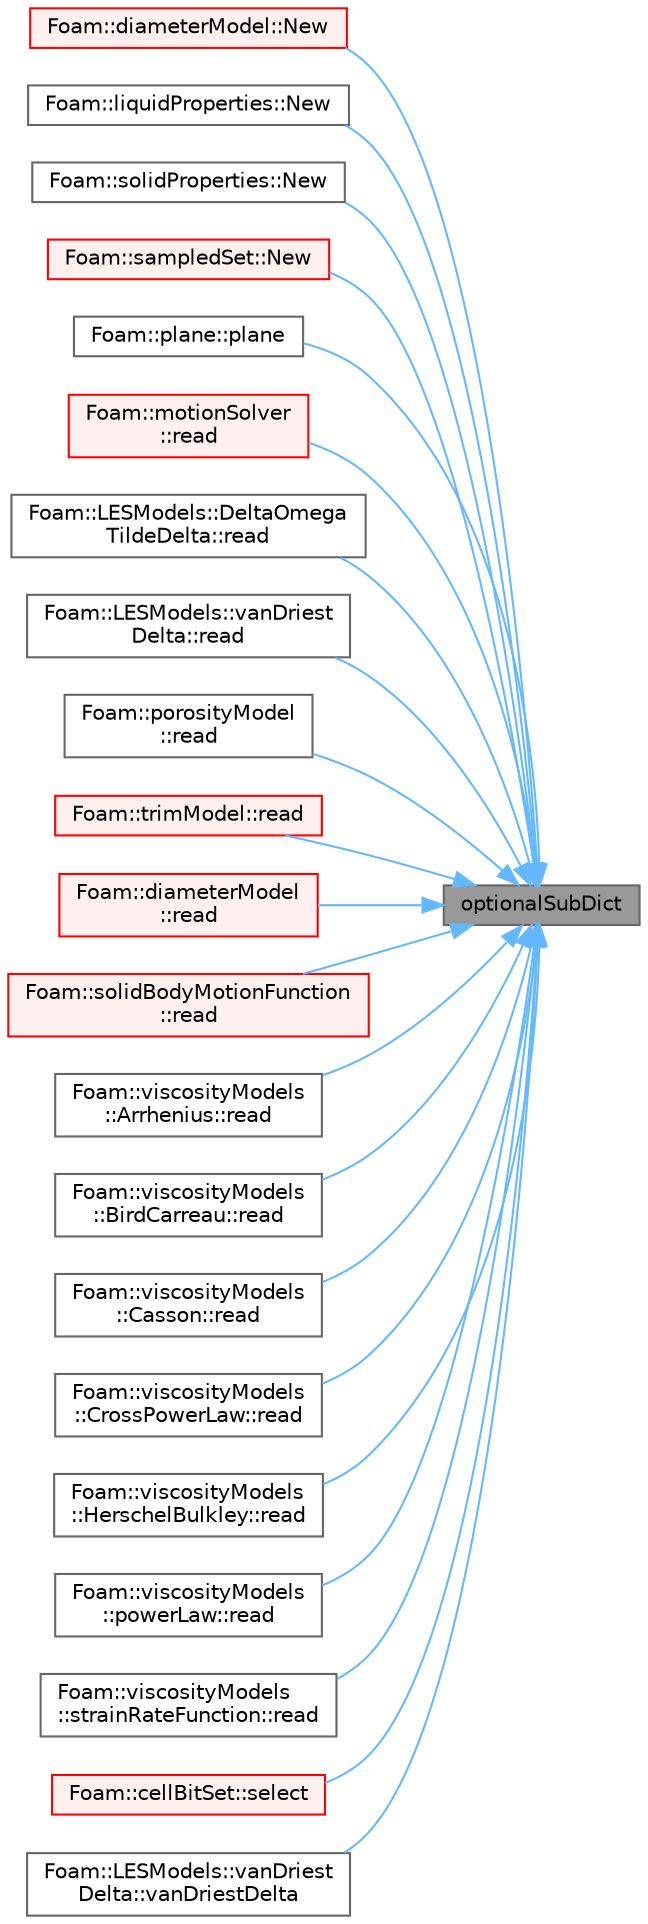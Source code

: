 digraph "optionalSubDict"
{
 // LATEX_PDF_SIZE
  bgcolor="transparent";
  edge [fontname=Helvetica,fontsize=10,labelfontname=Helvetica,labelfontsize=10];
  node [fontname=Helvetica,fontsize=10,shape=box,height=0.2,width=0.4];
  rankdir="RL";
  Node1 [id="Node000001",label="optionalSubDict",height=0.2,width=0.4,color="gray40", fillcolor="grey60", style="filled", fontcolor="black",tooltip=" "];
  Node1 -> Node2 [id="edge1_Node000001_Node000002",dir="back",color="steelblue1",style="solid",tooltip=" "];
  Node2 [id="Node000002",label="Foam::diameterModel::New",height=0.2,width=0.4,color="red", fillcolor="#FFF0F0", style="filled",URL="$classFoam_1_1diameterModel.html#a4045fa2b5a1ab0211eb688e60fae8071",tooltip=" "];
  Node1 -> Node5 [id="edge2_Node000001_Node000005",dir="back",color="steelblue1",style="solid",tooltip=" "];
  Node5 [id="Node000005",label="Foam::liquidProperties::New",height=0.2,width=0.4,color="grey40", fillcolor="white", style="filled",URL="$classFoam_1_1liquidProperties.html#adb99f56946c927dc4bdb651275340f61",tooltip=" "];
  Node1 -> Node6 [id="edge3_Node000001_Node000006",dir="back",color="steelblue1",style="solid",tooltip=" "];
  Node6 [id="Node000006",label="Foam::solidProperties::New",height=0.2,width=0.4,color="grey40", fillcolor="white", style="filled",URL="$classFoam_1_1solidProperties.html#a6c6b504a35b769611294632fb557401f",tooltip=" "];
  Node1 -> Node7 [id="edge4_Node000001_Node000007",dir="back",color="steelblue1",style="solid",tooltip=" "];
  Node7 [id="Node000007",label="Foam::sampledSet::New",height=0.2,width=0.4,color="red", fillcolor="#FFF0F0", style="filled",URL="$classFoam_1_1sampledSet.html#ada07e0122f74ef1e89c399515744d472",tooltip=" "];
  Node1 -> Node13 [id="edge5_Node000001_Node000013",dir="back",color="steelblue1",style="solid",tooltip=" "];
  Node13 [id="Node000013",label="Foam::plane::plane",height=0.2,width=0.4,color="grey40", fillcolor="white", style="filled",URL="$classFoam_1_1plane.html#ab7d64cf437f41e4a967a7717d6cf5a86",tooltip=" "];
  Node1 -> Node14 [id="edge6_Node000001_Node000014",dir="back",color="steelblue1",style="solid",tooltip=" "];
  Node14 [id="Node000014",label="Foam::motionSolver\l::read",height=0.2,width=0.4,color="red", fillcolor="#FFF0F0", style="filled",URL="$classFoam_1_1motionSolver.html#af816873151ddb0126e98bb2f914d8ed5",tooltip=" "];
  Node1 -> Node18 [id="edge7_Node000001_Node000018",dir="back",color="steelblue1",style="solid",tooltip=" "];
  Node18 [id="Node000018",label="Foam::LESModels::DeltaOmega\lTildeDelta::read",height=0.2,width=0.4,color="grey40", fillcolor="white", style="filled",URL="$classFoam_1_1LESModels_1_1DeltaOmegaTildeDelta.html#aa9b8764750bd9ff67ca32b6551dc7847",tooltip=" "];
  Node1 -> Node19 [id="edge8_Node000001_Node000019",dir="back",color="steelblue1",style="solid",tooltip=" "];
  Node19 [id="Node000019",label="Foam::LESModels::vanDriest\lDelta::read",height=0.2,width=0.4,color="grey40", fillcolor="white", style="filled",URL="$classFoam_1_1LESModels_1_1vanDriestDelta.html#aa9b8764750bd9ff67ca32b6551dc7847",tooltip=" "];
  Node1 -> Node20 [id="edge9_Node000001_Node000020",dir="back",color="steelblue1",style="solid",tooltip=" "];
  Node20 [id="Node000020",label="Foam::porosityModel\l::read",height=0.2,width=0.4,color="grey40", fillcolor="white", style="filled",URL="$classFoam_1_1porosityModel.html#a6ce0c64db98eb6144d363dbfc86104eb",tooltip=" "];
  Node1 -> Node21 [id="edge10_Node000001_Node000021",dir="back",color="steelblue1",style="solid",tooltip=" "];
  Node21 [id="Node000021",label="Foam::trimModel::read",height=0.2,width=0.4,color="red", fillcolor="#FFF0F0", style="filled",URL="$classFoam_1_1trimModel.html#a428788b96f9f592ba1fa5b37c25ac749",tooltip=" "];
  Node1 -> Node27 [id="edge11_Node000001_Node000027",dir="back",color="steelblue1",style="solid",tooltip=" "];
  Node27 [id="Node000027",label="Foam::diameterModel\l::read",height=0.2,width=0.4,color="red", fillcolor="#FFF0F0", style="filled",URL="$classFoam_1_1diameterModel.html#a260f4082012643f7e2a7e50b4572f456",tooltip=" "];
  Node1 -> Node33 [id="edge12_Node000001_Node000033",dir="back",color="steelblue1",style="solid",tooltip=" "];
  Node33 [id="Node000033",label="Foam::solidBodyMotionFunction\l::read",height=0.2,width=0.4,color="red", fillcolor="#FFF0F0", style="filled",URL="$classFoam_1_1solidBodyMotionFunction.html#abd55f4bae5a7d1d58dbe7d6f7f58901a",tooltip=" "];
  Node1 -> Node49 [id="edge13_Node000001_Node000049",dir="back",color="steelblue1",style="solid",tooltip=" "];
  Node49 [id="Node000049",label="Foam::viscosityModels\l::Arrhenius::read",height=0.2,width=0.4,color="grey40", fillcolor="white", style="filled",URL="$classFoam_1_1viscosityModels_1_1Arrhenius.html#a0efbb4e476c5a62dfa214c481566481c",tooltip=" "];
  Node1 -> Node50 [id="edge14_Node000001_Node000050",dir="back",color="steelblue1",style="solid",tooltip=" "];
  Node50 [id="Node000050",label="Foam::viscosityModels\l::BirdCarreau::read",height=0.2,width=0.4,color="grey40", fillcolor="white", style="filled",URL="$classFoam_1_1viscosityModels_1_1BirdCarreau.html#a0efbb4e476c5a62dfa214c481566481c",tooltip=" "];
  Node1 -> Node51 [id="edge15_Node000001_Node000051",dir="back",color="steelblue1",style="solid",tooltip=" "];
  Node51 [id="Node000051",label="Foam::viscosityModels\l::Casson::read",height=0.2,width=0.4,color="grey40", fillcolor="white", style="filled",URL="$classFoam_1_1viscosityModels_1_1Casson.html#a0efbb4e476c5a62dfa214c481566481c",tooltip=" "];
  Node1 -> Node52 [id="edge16_Node000001_Node000052",dir="back",color="steelblue1",style="solid",tooltip=" "];
  Node52 [id="Node000052",label="Foam::viscosityModels\l::CrossPowerLaw::read",height=0.2,width=0.4,color="grey40", fillcolor="white", style="filled",URL="$classFoam_1_1viscosityModels_1_1CrossPowerLaw.html#a0efbb4e476c5a62dfa214c481566481c",tooltip=" "];
  Node1 -> Node53 [id="edge17_Node000001_Node000053",dir="back",color="steelblue1",style="solid",tooltip=" "];
  Node53 [id="Node000053",label="Foam::viscosityModels\l::HerschelBulkley::read",height=0.2,width=0.4,color="grey40", fillcolor="white", style="filled",URL="$classFoam_1_1viscosityModels_1_1HerschelBulkley.html#a0efbb4e476c5a62dfa214c481566481c",tooltip=" "];
  Node1 -> Node54 [id="edge18_Node000001_Node000054",dir="back",color="steelblue1",style="solid",tooltip=" "];
  Node54 [id="Node000054",label="Foam::viscosityModels\l::powerLaw::read",height=0.2,width=0.4,color="grey40", fillcolor="white", style="filled",URL="$classFoam_1_1viscosityModels_1_1powerLaw.html#a0efbb4e476c5a62dfa214c481566481c",tooltip=" "];
  Node1 -> Node55 [id="edge19_Node000001_Node000055",dir="back",color="steelblue1",style="solid",tooltip=" "];
  Node55 [id="Node000055",label="Foam::viscosityModels\l::strainRateFunction::read",height=0.2,width=0.4,color="grey40", fillcolor="white", style="filled",URL="$classFoam_1_1viscosityModels_1_1strainRateFunction.html#a0efbb4e476c5a62dfa214c481566481c",tooltip=" "];
  Node1 -> Node56 [id="edge20_Node000001_Node000056",dir="back",color="steelblue1",style="solid",tooltip=" "];
  Node56 [id="Node000056",label="Foam::cellBitSet::select",height=0.2,width=0.4,color="red", fillcolor="#FFF0F0", style="filled",URL="$classFoam_1_1cellBitSet.html#a869499f0aaf60ed227aa52ece3ac97c0",tooltip=" "];
  Node1 -> Node59 [id="edge21_Node000001_Node000059",dir="back",color="steelblue1",style="solid",tooltip=" "];
  Node59 [id="Node000059",label="Foam::LESModels::vanDriest\lDelta::vanDriestDelta",height=0.2,width=0.4,color="grey40", fillcolor="white", style="filled",URL="$classFoam_1_1LESModels_1_1vanDriestDelta.html#a772456ac2b8f51ed97561c80dffb877d",tooltip=" "];
}
